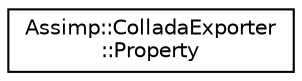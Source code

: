 digraph "Graphical Class Hierarchy"
{
  edge [fontname="Helvetica",fontsize="10",labelfontname="Helvetica",labelfontsize="10"];
  node [fontname="Helvetica",fontsize="10",shape=record];
  rankdir="LR";
  Node1 [label="Assimp::ColladaExporter\l::Property",height=0.2,width=0.4,color="black", fillcolor="white", style="filled",URL="$struct_assimp_1_1_collada_exporter_1_1_property.html"];
}
